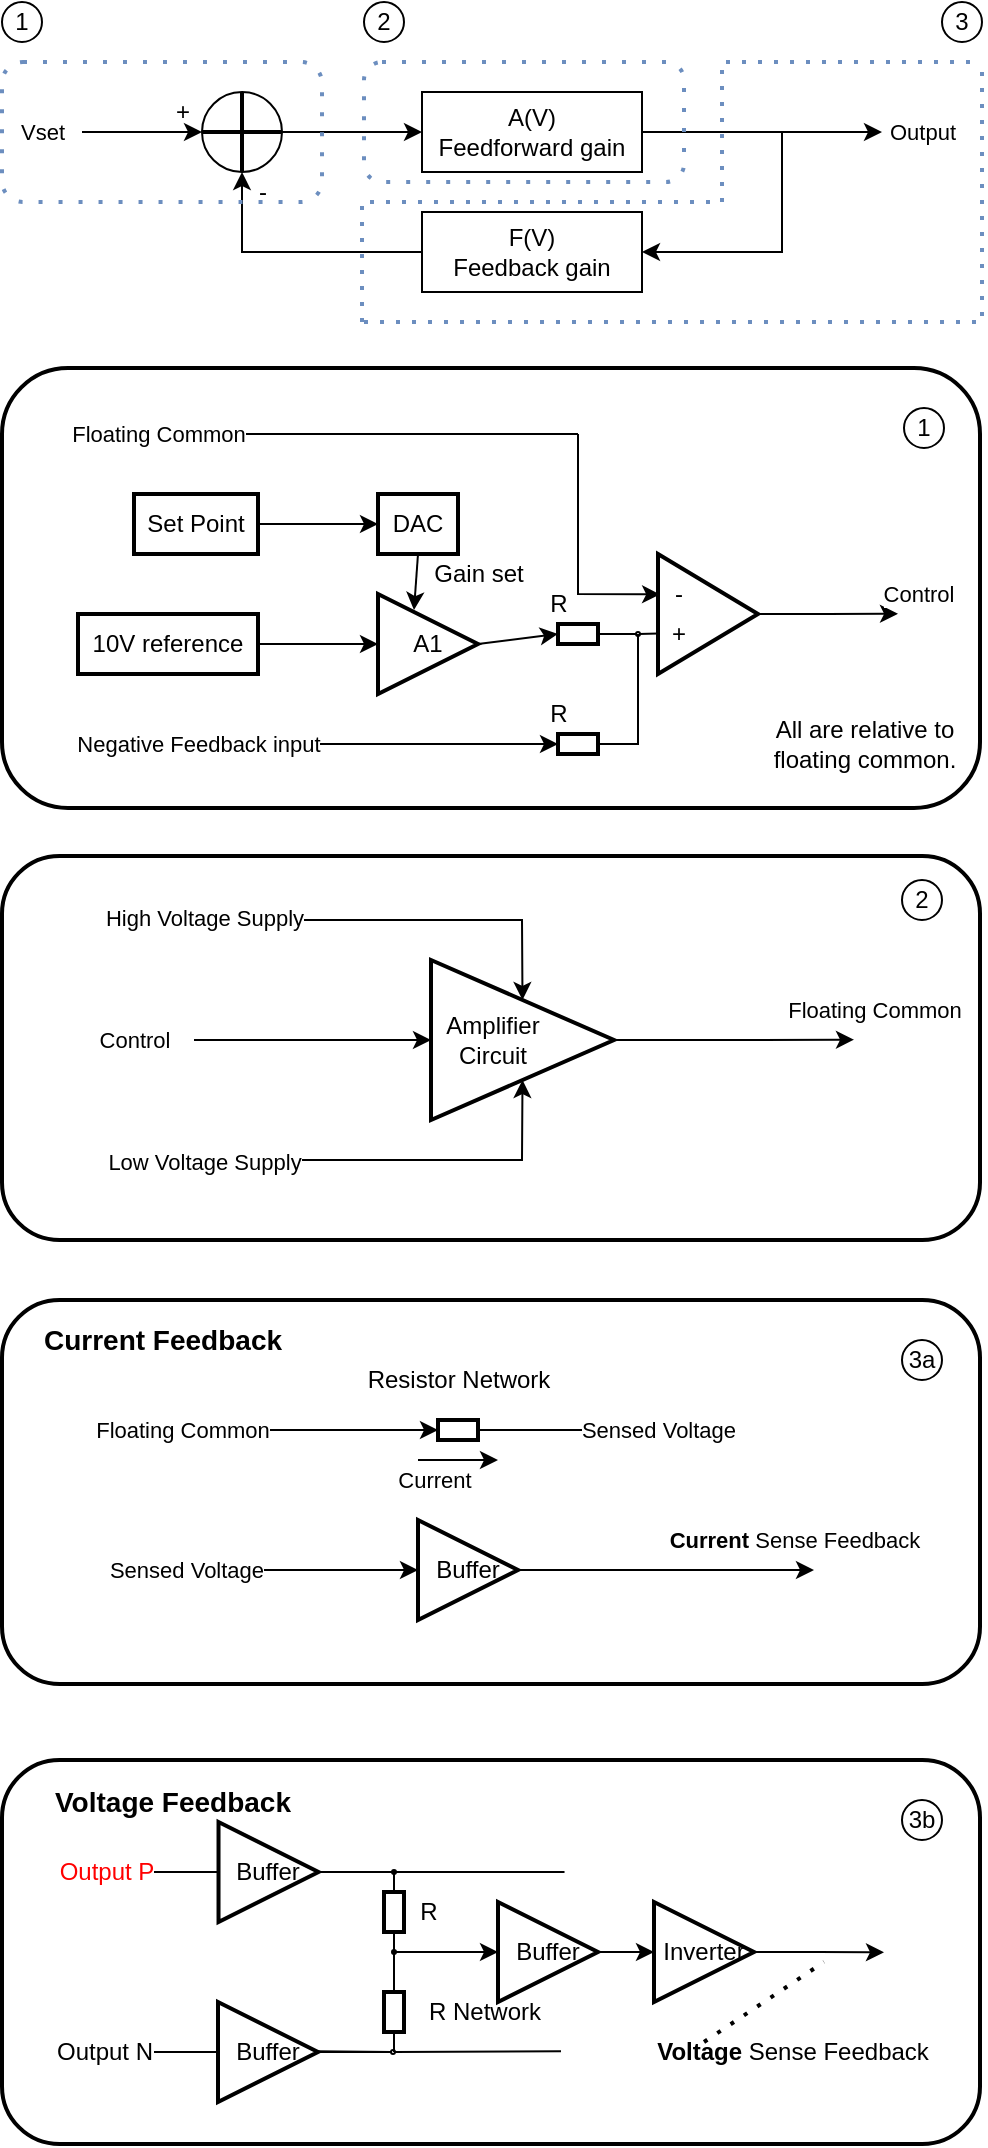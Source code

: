 <mxfile version="19.0.3" type="device"><diagram id="MAYHNZ9E6neOnXyHxuML" name="Page-1"><mxGraphModel dx="1185" dy="721" grid="1" gridSize="10" guides="1" tooltips="1" connect="1" arrows="1" fold="1" page="1" pageScale="1" pageWidth="827" pageHeight="1169" math="0" shadow="0"><root><mxCell id="0"/><mxCell id="1" parent="0"/><mxCell id="qyR34JlM4BklNON_0_np-134" value="" style="rounded=1;whiteSpace=wrap;html=1;strokeWidth=2;fillColor=none;" vertex="1" parent="1"><mxGeometry x="174" y="920" width="489" height="192" as="geometry"/></mxCell><mxCell id="qyR34JlM4BklNON_0_np-96" value="" style="rounded=1;whiteSpace=wrap;html=1;strokeWidth=2;fillColor=none;" vertex="1" parent="1"><mxGeometry x="174" y="690" width="489" height="192" as="geometry"/></mxCell><mxCell id="qyR34JlM4BklNON_0_np-72" value="" style="rounded=1;whiteSpace=wrap;html=1;strokeWidth=2;fillColor=none;" vertex="1" parent="1"><mxGeometry x="174" y="468" width="489" height="192" as="geometry"/></mxCell><mxCell id="qyR34JlM4BklNON_0_np-58" value="" style="rounded=1;whiteSpace=wrap;html=1;strokeWidth=2;fillColor=none;" vertex="1" parent="1"><mxGeometry x="174" y="224" width="489" height="220" as="geometry"/></mxCell><mxCell id="qyR34JlM4BklNON_0_np-2" value="F(V)&lt;br&gt;Feedback gain" style="rounded=0;whiteSpace=wrap;html=1;" vertex="1" parent="1"><mxGeometry x="384" y="146" width="110" height="40" as="geometry"/></mxCell><mxCell id="qyR34JlM4BklNON_0_np-3" value="A(V)&lt;br&gt;Feedforward gain" style="rounded=0;whiteSpace=wrap;html=1;" vertex="1" parent="1"><mxGeometry x="384" y="86" width="110" height="40" as="geometry"/></mxCell><mxCell id="qyR34JlM4BklNON_0_np-4" value="" style="endArrow=classic;html=1;rounded=0;exitX=1;exitY=0.5;exitDx=0;exitDy=0;" edge="1" parent="1" source="qyR34JlM4BklNON_0_np-3"><mxGeometry width="50" height="50" relative="1" as="geometry"><mxPoint x="564" y="146" as="sourcePoint"/><mxPoint x="614" y="106" as="targetPoint"/></mxGeometry></mxCell><mxCell id="qyR34JlM4BklNON_0_np-13" value="Output" style="edgeLabel;html=1;align=center;verticalAlign=middle;resizable=0;points=[];" vertex="1" connectable="0" parent="qyR34JlM4BklNON_0_np-4"><mxGeometry x="0.717" y="-4" relative="1" as="geometry"><mxPoint x="37" y="-4" as="offset"/></mxGeometry></mxCell><mxCell id="qyR34JlM4BklNON_0_np-5" value="" style="endArrow=classic;html=1;rounded=0;entryX=1;entryY=0.5;entryDx=0;entryDy=0;" edge="1" parent="1" target="qyR34JlM4BklNON_0_np-2"><mxGeometry width="50" height="50" relative="1" as="geometry"><mxPoint x="564" y="106" as="sourcePoint"/><mxPoint x="624" y="166" as="targetPoint"/><Array as="points"><mxPoint x="564" y="166"/></Array></mxGeometry></mxCell><mxCell id="qyR34JlM4BklNON_0_np-6" value="" style="endArrow=classic;html=1;rounded=0;entryX=0;entryY=0.5;entryDx=0;entryDy=0;" edge="1" parent="1" target="qyR34JlM4BklNON_0_np-3"><mxGeometry width="50" height="50" relative="1" as="geometry"><mxPoint x="314" y="106" as="sourcePoint"/><mxPoint x="624" y="166" as="targetPoint"/></mxGeometry></mxCell><mxCell id="qyR34JlM4BklNON_0_np-7" value="" style="ellipse;whiteSpace=wrap;html=1;aspect=fixed;" vertex="1" parent="1"><mxGeometry x="274" y="86" width="40" height="40" as="geometry"/></mxCell><mxCell id="qyR34JlM4BklNON_0_np-8" value="" style="endArrow=none;html=1;rounded=0;exitX=0;exitY=0.5;exitDx=0;exitDy=0;strokeWidth=2;" edge="1" parent="1" source="qyR34JlM4BklNON_0_np-7"><mxGeometry width="50" height="50" relative="1" as="geometry"><mxPoint x="574" y="216" as="sourcePoint"/><mxPoint x="314" y="106" as="targetPoint"/></mxGeometry></mxCell><mxCell id="qyR34JlM4BklNON_0_np-9" value="" style="endArrow=none;html=1;rounded=0;entryX=0.5;entryY=0;entryDx=0;entryDy=0;exitX=0.5;exitY=1;exitDx=0;exitDy=0;strokeWidth=2;" edge="1" parent="1" source="qyR34JlM4BklNON_0_np-7" target="qyR34JlM4BklNON_0_np-7"><mxGeometry width="50" height="50" relative="1" as="geometry"><mxPoint x="574" y="216" as="sourcePoint"/><mxPoint x="624" y="166" as="targetPoint"/></mxGeometry></mxCell><mxCell id="qyR34JlM4BklNON_0_np-10" value="" style="endArrow=classic;html=1;rounded=0;strokeWidth=1;entryX=0;entryY=0.5;entryDx=0;entryDy=0;" edge="1" parent="1" target="qyR34JlM4BklNON_0_np-7"><mxGeometry width="50" height="50" relative="1" as="geometry"><mxPoint x="214" y="106" as="sourcePoint"/><mxPoint x="624" y="166" as="targetPoint"/></mxGeometry></mxCell><mxCell id="qyR34JlM4BklNON_0_np-11" value="Vset" style="edgeLabel;html=1;align=center;verticalAlign=middle;resizable=0;points=[];" vertex="1" connectable="0" parent="qyR34JlM4BklNON_0_np-10"><mxGeometry x="-0.633" y="-1" relative="1" as="geometry"><mxPoint x="-31" y="-1" as="offset"/></mxGeometry></mxCell><mxCell id="qyR34JlM4BklNON_0_np-12" value="" style="endArrow=classic;html=1;rounded=0;strokeWidth=1;" edge="1" parent="1"><mxGeometry width="50" height="50" relative="1" as="geometry"><mxPoint x="384" y="166" as="sourcePoint"/><mxPoint x="294" y="126" as="targetPoint"/><Array as="points"><mxPoint x="294" y="166"/></Array></mxGeometry></mxCell><mxCell id="qyR34JlM4BklNON_0_np-14" value="+" style="text;html=1;align=center;verticalAlign=middle;resizable=0;points=[];autosize=1;strokeColor=none;fillColor=none;" vertex="1" parent="1"><mxGeometry x="254" y="86" width="20" height="20" as="geometry"/></mxCell><mxCell id="qyR34JlM4BklNON_0_np-17" value="-" style="text;html=1;align=center;verticalAlign=middle;resizable=0;points=[];autosize=1;strokeColor=none;fillColor=none;" vertex="1" parent="1"><mxGeometry x="294" y="126" width="20" height="20" as="geometry"/></mxCell><mxCell id="qyR34JlM4BklNON_0_np-18" value="" style="rounded=1;whiteSpace=wrap;html=1;fillColor=none;dashed=1;dashPattern=1 4;strokeColor=#6c8ebf;strokeWidth=2;" vertex="1" parent="1"><mxGeometry x="174" y="71" width="160" height="70" as="geometry"/></mxCell><mxCell id="qyR34JlM4BklNON_0_np-21" value="1" style="ellipse;whiteSpace=wrap;html=1;aspect=fixed;fillColor=none;" vertex="1" parent="1"><mxGeometry x="174" y="41" width="20" height="20" as="geometry"/></mxCell><mxCell id="qyR34JlM4BklNON_0_np-22" value="" style="rounded=1;whiteSpace=wrap;html=1;fillColor=none;dashed=1;dashPattern=1 4;strokeColor=#6c8ebf;strokeWidth=2;" vertex="1" parent="1"><mxGeometry x="355" y="71" width="160" height="60" as="geometry"/></mxCell><mxCell id="qyR34JlM4BklNON_0_np-24" value="2" style="ellipse;whiteSpace=wrap;html=1;aspect=fixed;fillColor=none;" vertex="1" parent="1"><mxGeometry x="355" y="41" width="20" height="20" as="geometry"/></mxCell><mxCell id="qyR34JlM4BklNON_0_np-25" value="3" style="ellipse;whiteSpace=wrap;html=1;aspect=fixed;fillColor=none;" vertex="1" parent="1"><mxGeometry x="644" y="41" width="20" height="20" as="geometry"/></mxCell><mxCell id="qyR34JlM4BklNON_0_np-30" value="" style="group" vertex="1" connectable="0" parent="1"><mxGeometry x="354" y="71" width="310" height="130" as="geometry"/></mxCell><mxCell id="qyR34JlM4BklNON_0_np-27" value="" style="endArrow=none;dashed=1;html=1;dashPattern=1 3;strokeWidth=2;rounded=0;strokeColor=#6C8EBF;" edge="1" parent="qyR34JlM4BklNON_0_np-30"><mxGeometry width="50" height="50" relative="1" as="geometry"><mxPoint x="180" y="70" as="sourcePoint"/><mxPoint x="310" as="targetPoint"/><Array as="points"><mxPoint x="180"/></Array></mxGeometry></mxCell><mxCell id="qyR34JlM4BklNON_0_np-28" value="" style="endArrow=none;dashed=1;html=1;dashPattern=1 3;strokeWidth=2;rounded=0;exitX=0;exitY=1;exitDx=0;exitDy=0;strokeColor=#6C8EBF;" edge="1" parent="qyR34JlM4BklNON_0_np-30"><mxGeometry width="50" height="50" relative="1" as="geometry"><mxPoint x="1" y="130" as="sourcePoint"/><mxPoint x="310" as="targetPoint"/><Array as="points"><mxPoint x="310" y="130"/></Array></mxGeometry></mxCell><mxCell id="qyR34JlM4BklNON_0_np-29" value="" style="endArrow=none;dashed=1;html=1;dashPattern=1 3;strokeWidth=2;rounded=0;strokeColor=#6C8EBF;" edge="1" parent="qyR34JlM4BklNON_0_np-30"><mxGeometry width="50" height="50" relative="1" as="geometry"><mxPoint y="130" as="sourcePoint"/><mxPoint x="180" y="70" as="targetPoint"/><Array as="points"><mxPoint y="70"/></Array></mxGeometry></mxCell><mxCell id="qyR34JlM4BklNON_0_np-31" value="DAC" style="rounded=0;whiteSpace=wrap;html=1;strokeWidth=2;fillColor=none;" vertex="1" parent="1"><mxGeometry x="362" y="287" width="40" height="30" as="geometry"/></mxCell><mxCell id="qyR34JlM4BklNON_0_np-32" value="10V reference" style="rounded=0;whiteSpace=wrap;html=1;strokeWidth=2;fillColor=none;" vertex="1" parent="1"><mxGeometry x="212" y="347" width="90" height="30" as="geometry"/></mxCell><mxCell id="qyR34JlM4BklNON_0_np-33" value="A1" style="triangle;whiteSpace=wrap;html=1;strokeWidth=2;fillColor=none;" vertex="1" parent="1"><mxGeometry x="362" y="337" width="50" height="50" as="geometry"/></mxCell><mxCell id="qyR34JlM4BklNON_0_np-34" value="" style="endArrow=classic;html=1;rounded=0;strokeColor=#000000;strokeWidth=1;entryX=0;entryY=0.5;entryDx=0;entryDy=0;exitX=1;exitY=0.5;exitDx=0;exitDy=0;" edge="1" parent="1" source="qyR34JlM4BklNON_0_np-32" target="qyR34JlM4BklNON_0_np-33"><mxGeometry width="50" height="50" relative="1" as="geometry"><mxPoint x="712" y="347" as="sourcePoint"/><mxPoint x="762" y="297" as="targetPoint"/></mxGeometry></mxCell><mxCell id="qyR34JlM4BklNON_0_np-35" value="Set Point" style="rounded=0;whiteSpace=wrap;html=1;strokeWidth=2;fillColor=none;" vertex="1" parent="1"><mxGeometry x="240" y="287" width="62" height="30" as="geometry"/></mxCell><mxCell id="qyR34JlM4BklNON_0_np-36" value="" style="endArrow=classic;html=1;rounded=0;strokeColor=#000000;strokeWidth=1;exitX=1;exitY=0.5;exitDx=0;exitDy=0;entryX=0;entryY=0.5;entryDx=0;entryDy=0;" edge="1" parent="1" source="qyR34JlM4BklNON_0_np-35" target="qyR34JlM4BklNON_0_np-31"><mxGeometry width="50" height="50" relative="1" as="geometry"><mxPoint x="712" y="347" as="sourcePoint"/><mxPoint x="762" y="297" as="targetPoint"/></mxGeometry></mxCell><mxCell id="qyR34JlM4BklNON_0_np-38" value="" style="endArrow=classic;html=1;rounded=0;strokeColor=#000000;strokeWidth=1;exitX=0.5;exitY=1;exitDx=0;exitDy=0;entryX=0.36;entryY=0.16;entryDx=0;entryDy=0;entryPerimeter=0;" edge="1" parent="1" source="qyR34JlM4BklNON_0_np-31" target="qyR34JlM4BklNON_0_np-33"><mxGeometry width="50" height="50" relative="1" as="geometry"><mxPoint x="712" y="347" as="sourcePoint"/><mxPoint x="762" y="297" as="targetPoint"/></mxGeometry></mxCell><mxCell id="qyR34JlM4BklNON_0_np-39" value="Gain set" style="text;html=1;align=center;verticalAlign=middle;resizable=0;points=[];autosize=1;strokeColor=none;fillColor=none;" vertex="1" parent="1"><mxGeometry x="382" y="317" width="60" height="20" as="geometry"/></mxCell><mxCell id="qyR34JlM4BklNON_0_np-56" style="edgeStyle=orthogonalEdgeStyle;rounded=0;orthogonalLoop=1;jettySize=auto;html=1;exitX=1;exitY=0.5;exitDx=0;exitDy=0;strokeColor=#000000;strokeWidth=1;" edge="1" parent="1" source="qyR34JlM4BklNON_0_np-40"><mxGeometry relative="1" as="geometry"><mxPoint x="622" y="346.897" as="targetPoint"/></mxGeometry></mxCell><mxCell id="qyR34JlM4BklNON_0_np-57" value="Control" style="edgeLabel;html=1;align=center;verticalAlign=middle;resizable=0;points=[];" vertex="1" connectable="0" parent="qyR34JlM4BklNON_0_np-56"><mxGeometry x="-0.29" y="1" relative="1" as="geometry"><mxPoint x="55" y="-9" as="offset"/></mxGeometry></mxCell><mxCell id="qyR34JlM4BklNON_0_np-40" value="" style="triangle;whiteSpace=wrap;html=1;strokeWidth=2;fillColor=none;" vertex="1" parent="1"><mxGeometry x="502" y="317" width="50" height="60" as="geometry"/></mxCell><mxCell id="qyR34JlM4BklNON_0_np-41" value="-" style="text;html=1;align=center;verticalAlign=middle;resizable=0;points=[];autosize=1;strokeColor=none;fillColor=none;" vertex="1" parent="1"><mxGeometry x="502" y="327" width="20" height="20" as="geometry"/></mxCell><mxCell id="qyR34JlM4BklNON_0_np-42" value="+" style="text;html=1;align=center;verticalAlign=middle;resizable=0;points=[];autosize=1;strokeColor=none;fillColor=none;" vertex="1" parent="1"><mxGeometry x="502" y="347" width="20" height="20" as="geometry"/></mxCell><mxCell id="qyR34JlM4BklNON_0_np-43" value="" style="endArrow=classic;html=1;rounded=0;strokeColor=#000000;strokeWidth=1;exitX=1;exitY=0.5;exitDx=0;exitDy=0;entryX=0;entryY=0.5;entryDx=0;entryDy=0;" edge="1" parent="1" source="qyR34JlM4BklNON_0_np-33" target="qyR34JlM4BklNON_0_np-44"><mxGeometry width="50" height="50" relative="1" as="geometry"><mxPoint x="712" y="347" as="sourcePoint"/><mxPoint x="762" y="297" as="targetPoint"/></mxGeometry></mxCell><mxCell id="qyR34JlM4BklNON_0_np-44" value="" style="rounded=0;whiteSpace=wrap;html=1;strokeWidth=2;fillColor=none;" vertex="1" parent="1"><mxGeometry x="452" y="352" width="20" height="10" as="geometry"/></mxCell><mxCell id="qyR34JlM4BklNON_0_np-46" value="" style="endArrow=none;html=1;rounded=0;strokeColor=#000000;strokeWidth=1;exitX=1;exitY=0.5;exitDx=0;exitDy=0;entryX=0.007;entryY=0.486;entryDx=0;entryDy=0;entryPerimeter=0;startArrow=none;" edge="1" parent="1" source="qyR34JlM4BklNON_0_np-49" target="qyR34JlM4BklNON_0_np-42"><mxGeometry width="50" height="50" relative="1" as="geometry"><mxPoint x="692" y="337" as="sourcePoint"/><mxPoint x="742" y="287" as="targetPoint"/></mxGeometry></mxCell><mxCell id="qyR34JlM4BklNON_0_np-47" value="" style="rounded=0;whiteSpace=wrap;html=1;strokeWidth=2;fillColor=none;" vertex="1" parent="1"><mxGeometry x="452" y="407" width="20" height="10" as="geometry"/></mxCell><mxCell id="qyR34JlM4BklNON_0_np-48" value="" style="endArrow=none;html=1;rounded=0;strokeColor=#000000;strokeWidth=1;exitX=1;exitY=0.5;exitDx=0;exitDy=0;" edge="1" parent="1" source="qyR34JlM4BklNON_0_np-47"><mxGeometry width="50" height="50" relative="1" as="geometry"><mxPoint x="492" y="387" as="sourcePoint"/><mxPoint x="492" y="357" as="targetPoint"/><Array as="points"><mxPoint x="492" y="412"/></Array></mxGeometry></mxCell><mxCell id="qyR34JlM4BklNON_0_np-49" value="" style="ellipse;whiteSpace=wrap;html=1;aspect=fixed;strokeWidth=2;fillColor=none;" vertex="1" parent="1"><mxGeometry x="491.5" y="356.5" width="1" height="1" as="geometry"/></mxCell><mxCell id="qyR34JlM4BklNON_0_np-50" value="" style="endArrow=none;html=1;rounded=0;strokeColor=#000000;strokeWidth=1;exitX=1;exitY=0.5;exitDx=0;exitDy=0;entryX=0.007;entryY=0.486;entryDx=0;entryDy=0;entryPerimeter=0;" edge="1" parent="1" source="qyR34JlM4BklNON_0_np-44" target="qyR34JlM4BklNON_0_np-49"><mxGeometry width="50" height="50" relative="1" as="geometry"><mxPoint x="472" y="357.0" as="sourcePoint"/><mxPoint x="502.14" y="356.72" as="targetPoint"/></mxGeometry></mxCell><mxCell id="qyR34JlM4BklNON_0_np-51" value="" style="endArrow=classic;html=1;rounded=0;strokeColor=#000000;strokeWidth=1;entryX=0;entryY=0.5;entryDx=0;entryDy=0;" edge="1" parent="1" target="qyR34JlM4BklNON_0_np-47"><mxGeometry width="50" height="50" relative="1" as="geometry"><mxPoint x="282" y="412" as="sourcePoint"/><mxPoint x="412" y="247" as="targetPoint"/></mxGeometry></mxCell><mxCell id="qyR34JlM4BklNON_0_np-52" value="Negative Feedback input" style="edgeLabel;html=1;align=center;verticalAlign=middle;resizable=0;points=[];" vertex="1" connectable="0" parent="qyR34JlM4BklNON_0_np-51"><mxGeometry x="-0.428" y="-2" relative="1" as="geometry"><mxPoint x="-59" y="-2" as="offset"/></mxGeometry></mxCell><mxCell id="qyR34JlM4BklNON_0_np-53" value="" style="endArrow=classic;html=1;rounded=0;strokeColor=#000000;strokeWidth=1;entryX=0.021;entryY=0.337;entryDx=0;entryDy=0;entryPerimeter=0;" edge="1" parent="1" target="qyR34JlM4BklNON_0_np-40"><mxGeometry width="50" height="50" relative="1" as="geometry"><mxPoint x="462" y="257" as="sourcePoint"/><mxPoint x="412" y="247" as="targetPoint"/><Array as="points"><mxPoint x="462" y="337"/></Array></mxGeometry></mxCell><mxCell id="qyR34JlM4BklNON_0_np-54" value="" style="endArrow=none;html=1;rounded=0;strokeColor=#000000;strokeWidth=1;" edge="1" parent="1"><mxGeometry width="50" height="50" relative="1" as="geometry"><mxPoint x="212" y="257" as="sourcePoint"/><mxPoint x="462" y="257" as="targetPoint"/></mxGeometry></mxCell><mxCell id="qyR34JlM4BklNON_0_np-55" value="Floating Common" style="edgeLabel;html=1;align=center;verticalAlign=middle;resizable=0;points=[];" vertex="1" connectable="0" parent="qyR34JlM4BklNON_0_np-54"><mxGeometry x="-0.619" relative="1" as="geometry"><mxPoint x="-8" as="offset"/></mxGeometry></mxCell><mxCell id="qyR34JlM4BklNON_0_np-59" value="1" style="ellipse;whiteSpace=wrap;html=1;aspect=fixed;fillColor=none;" vertex="1" parent="1"><mxGeometry x="625" y="244" width="20" height="20" as="geometry"/></mxCell><mxCell id="qyR34JlM4BklNON_0_np-60" value="R" style="text;html=1;align=center;verticalAlign=middle;resizable=0;points=[];autosize=1;strokeColor=none;fillColor=none;" vertex="1" parent="1"><mxGeometry x="442" y="332" width="20" height="20" as="geometry"/></mxCell><mxCell id="qyR34JlM4BklNON_0_np-61" value="R" style="text;html=1;align=center;verticalAlign=middle;resizable=0;points=[];autosize=1;strokeColor=none;fillColor=none;" vertex="1" parent="1"><mxGeometry x="442" y="387" width="20" height="20" as="geometry"/></mxCell><mxCell id="qyR34JlM4BklNON_0_np-66" style="edgeStyle=orthogonalEdgeStyle;rounded=0;orthogonalLoop=1;jettySize=auto;html=1;exitX=1;exitY=0.5;exitDx=0;exitDy=0;strokeColor=#000000;strokeWidth=1;" edge="1" parent="1" source="qyR34JlM4BklNON_0_np-62"><mxGeometry relative="1" as="geometry"><mxPoint x="600" y="559.833" as="targetPoint"/></mxGeometry></mxCell><mxCell id="qyR34JlM4BklNON_0_np-67" value="Floating Common" style="edgeLabel;html=1;align=center;verticalAlign=middle;resizable=0;points=[];" vertex="1" connectable="0" parent="qyR34JlM4BklNON_0_np-66"><mxGeometry x="0.265" relative="1" as="geometry"><mxPoint x="54" y="-15" as="offset"/></mxGeometry></mxCell><mxCell id="qyR34JlM4BklNON_0_np-62" value="" style="triangle;whiteSpace=wrap;html=1;strokeWidth=2;fillColor=none;" vertex="1" parent="1"><mxGeometry x="388.5" y="520" width="91.5" height="80" as="geometry"/></mxCell><mxCell id="qyR34JlM4BklNON_0_np-63" value="Amplifier&lt;br&gt;Circuit" style="text;html=1;align=center;verticalAlign=middle;resizable=0;points=[];autosize=1;strokeColor=none;fillColor=none;" vertex="1" parent="1"><mxGeometry x="388.5" y="545" width="60" height="30" as="geometry"/></mxCell><mxCell id="qyR34JlM4BklNON_0_np-64" value="" style="endArrow=classic;html=1;rounded=0;strokeColor=#000000;strokeWidth=1;entryX=0;entryY=0.5;entryDx=0;entryDy=0;" edge="1" parent="1" target="qyR34JlM4BklNON_0_np-62"><mxGeometry width="50" height="50" relative="1" as="geometry"><mxPoint x="270" y="560" as="sourcePoint"/><mxPoint x="314" y="570" as="targetPoint"/></mxGeometry></mxCell><mxCell id="qyR34JlM4BklNON_0_np-65" value="Control" style="edgeLabel;html=1;align=center;verticalAlign=middle;resizable=0;points=[];" vertex="1" connectable="0" parent="qyR34JlM4BklNON_0_np-64"><mxGeometry x="-0.339" y="-3" relative="1" as="geometry"><mxPoint x="-69" y="-3" as="offset"/></mxGeometry></mxCell><mxCell id="qyR34JlM4BklNON_0_np-68" value="" style="endArrow=classic;html=1;rounded=0;strokeColor=#000000;strokeWidth=1;entryX=0.5;entryY=0;entryDx=0;entryDy=0;" edge="1" parent="1" target="qyR34JlM4BklNON_0_np-62"><mxGeometry width="50" height="50" relative="1" as="geometry"><mxPoint x="274" y="500" as="sourcePoint"/><mxPoint x="324" y="450" as="targetPoint"/><Array as="points"><mxPoint x="434" y="500"/></Array></mxGeometry></mxCell><mxCell id="qyR34JlM4BklNON_0_np-70" value="High Voltage Supply" style="edgeLabel;html=1;align=center;verticalAlign=middle;resizable=0;points=[];" vertex="1" connectable="0" parent="qyR34JlM4BklNON_0_np-68"><mxGeometry x="-0.623" y="1" relative="1" as="geometry"><mxPoint x="-37" as="offset"/></mxGeometry></mxCell><mxCell id="qyR34JlM4BklNON_0_np-69" value="" style="endArrow=classic;html=1;rounded=0;strokeColor=#000000;strokeWidth=1;entryX=0.5;entryY=1;entryDx=0;entryDy=0;" edge="1" parent="1" target="qyR34JlM4BklNON_0_np-62"><mxGeometry width="50" height="50" relative="1" as="geometry"><mxPoint x="274" y="620" as="sourcePoint"/><mxPoint x="345" y="620" as="targetPoint"/><Array as="points"><mxPoint x="434" y="620"/></Array></mxGeometry></mxCell><mxCell id="qyR34JlM4BklNON_0_np-71" value="Low Voltage Supply" style="edgeLabel;html=1;align=center;verticalAlign=middle;resizable=0;points=[];" vertex="1" connectable="0" parent="qyR34JlM4BklNON_0_np-69"><mxGeometry x="-0.823" y="-1" relative="1" as="geometry"><mxPoint x="-17" as="offset"/></mxGeometry></mxCell><mxCell id="qyR34JlM4BklNON_0_np-73" value="2" style="ellipse;whiteSpace=wrap;html=1;aspect=fixed;fillColor=none;" vertex="1" parent="1"><mxGeometry x="624" y="480" width="20" height="20" as="geometry"/></mxCell><mxCell id="qyR34JlM4BklNON_0_np-74" value="All are relative to&lt;br&gt;floating common." style="text;html=1;align=center;verticalAlign=middle;resizable=0;points=[];autosize=1;strokeColor=none;fillColor=none;" vertex="1" parent="1"><mxGeometry x="550" y="397" width="110" height="30" as="geometry"/></mxCell><mxCell id="qyR34JlM4BklNON_0_np-78" value="" style="rounded=0;whiteSpace=wrap;html=1;strokeWidth=2;fillColor=none;" vertex="1" parent="1"><mxGeometry x="392" y="750" width="20" height="10" as="geometry"/></mxCell><mxCell id="qyR34JlM4BklNON_0_np-79" value="" style="endArrow=classic;html=1;rounded=0;strokeColor=#000000;strokeWidth=1;entryX=0;entryY=0.5;entryDx=0;entryDy=0;" edge="1" parent="1" target="qyR34JlM4BklNON_0_np-78"><mxGeometry width="50" height="50" relative="1" as="geometry"><mxPoint x="230" y="755" as="sourcePoint"/><mxPoint x="317" y="730" as="targetPoint"/></mxGeometry></mxCell><mxCell id="qyR34JlM4BklNON_0_np-81" value="Floating Common" style="edgeLabel;html=1;align=center;verticalAlign=middle;resizable=0;points=[];" vertex="1" connectable="0" parent="qyR34JlM4BklNON_0_np-79"><mxGeometry x="-0.284" y="-4" relative="1" as="geometry"><mxPoint x="-24" y="-4" as="offset"/></mxGeometry></mxCell><mxCell id="qyR34JlM4BklNON_0_np-85" value="Buffer" style="triangle;whiteSpace=wrap;html=1;strokeWidth=2;fillColor=none;" vertex="1" parent="1"><mxGeometry x="382" y="800" width="50" height="50" as="geometry"/></mxCell><mxCell id="qyR34JlM4BklNON_0_np-86" value="Resistor Network" style="text;html=1;align=center;verticalAlign=middle;resizable=0;points=[];autosize=1;strokeColor=none;fillColor=none;" vertex="1" parent="1"><mxGeometry x="347" y="720" width="110" height="20" as="geometry"/></mxCell><mxCell id="qyR34JlM4BklNON_0_np-87" value="" style="endArrow=classic;html=1;rounded=0;strokeColor=#000000;strokeWidth=1;" edge="1" parent="1"><mxGeometry width="50" height="50" relative="1" as="geometry"><mxPoint x="382" y="770" as="sourcePoint"/><mxPoint x="422" y="770" as="targetPoint"/></mxGeometry></mxCell><mxCell id="qyR34JlM4BklNON_0_np-88" value="Current" style="edgeLabel;html=1;align=center;verticalAlign=middle;resizable=0;points=[];" vertex="1" connectable="0" parent="qyR34JlM4BklNON_0_np-87"><mxGeometry x="-0.542" y="-1" relative="1" as="geometry"><mxPoint x="-1" y="9" as="offset"/></mxGeometry></mxCell><mxCell id="qyR34JlM4BklNON_0_np-89" value="" style="endArrow=none;html=1;rounded=0;strokeColor=#000000;strokeWidth=1;exitX=1;exitY=0.5;exitDx=0;exitDy=0;" edge="1" parent="1" source="qyR34JlM4BklNON_0_np-78"><mxGeometry width="50" height="50" relative="1" as="geometry"><mxPoint x="400" y="910" as="sourcePoint"/><mxPoint x="490" y="755" as="targetPoint"/></mxGeometry></mxCell><mxCell id="qyR34JlM4BklNON_0_np-90" value="Sensed Voltage" style="edgeLabel;html=1;align=center;verticalAlign=middle;resizable=0;points=[];" vertex="1" connectable="0" parent="qyR34JlM4BklNON_0_np-89"><mxGeometry x="0.551" y="1" relative="1" as="geometry"><mxPoint x="29" y="1" as="offset"/></mxGeometry></mxCell><mxCell id="qyR34JlM4BklNON_0_np-92" value="" style="endArrow=classic;html=1;rounded=0;strokeColor=#000000;strokeWidth=1;entryX=0;entryY=0.5;entryDx=0;entryDy=0;" edge="1" parent="1" target="qyR34JlM4BklNON_0_np-85"><mxGeometry width="50" height="50" relative="1" as="geometry"><mxPoint x="250" y="825" as="sourcePoint"/><mxPoint x="450" y="860" as="targetPoint"/></mxGeometry></mxCell><mxCell id="qyR34JlM4BklNON_0_np-93" value="Sensed Voltage" style="edgeLabel;html=1;align=center;verticalAlign=middle;resizable=0;points=[];" vertex="1" connectable="0" parent="qyR34JlM4BklNON_0_np-92"><mxGeometry x="-0.567" y="-2" relative="1" as="geometry"><mxPoint x="-13" y="-2" as="offset"/></mxGeometry></mxCell><mxCell id="qyR34JlM4BklNON_0_np-94" value="" style="endArrow=classic;html=1;rounded=0;strokeColor=#000000;strokeWidth=1;exitX=1;exitY=0.5;exitDx=0;exitDy=0;" edge="1" parent="1" source="qyR34JlM4BklNON_0_np-85"><mxGeometry width="50" height="50" relative="1" as="geometry"><mxPoint x="400" y="830" as="sourcePoint"/><mxPoint x="580" y="825" as="targetPoint"/></mxGeometry></mxCell><mxCell id="qyR34JlM4BklNON_0_np-95" value="&lt;b&gt;Current&lt;/b&gt; Sense Feedback" style="edgeLabel;html=1;align=center;verticalAlign=middle;resizable=0;points=[];" vertex="1" connectable="0" parent="qyR34JlM4BklNON_0_np-94"><mxGeometry x="0.426" y="-2" relative="1" as="geometry"><mxPoint x="32" y="-17" as="offset"/></mxGeometry></mxCell><mxCell id="qyR34JlM4BklNON_0_np-97" value="3a" style="ellipse;whiteSpace=wrap;html=1;aspect=fixed;fillColor=none;" vertex="1" parent="1"><mxGeometry x="624" y="710" width="20" height="20" as="geometry"/></mxCell><mxCell id="qyR34JlM4BklNON_0_np-98" value="&lt;b&gt;&lt;font style=&quot;font-size: 14px;&quot;&gt;Current Feedback&lt;/font&gt;&lt;/b&gt;" style="text;html=1;align=center;verticalAlign=middle;resizable=0;points=[];autosize=1;strokeColor=none;fillColor=none;" vertex="1" parent="1"><mxGeometry x="189" y="700" width="130" height="20" as="geometry"/></mxCell><mxCell id="qyR34JlM4BklNON_0_np-101" value="" style="endArrow=none;html=1;rounded=0;fontSize=12;strokeColor=#000000;strokeWidth=1;entryX=0;entryY=0.5;entryDx=0;entryDy=0;" edge="1" parent="1" target="qyR34JlM4BklNON_0_np-106"><mxGeometry width="50" height="50" relative="1" as="geometry"><mxPoint x="231.26" y="976" as="sourcePoint"/><mxPoint x="281.26" y="981" as="targetPoint"/></mxGeometry></mxCell><mxCell id="qyR34JlM4BklNON_0_np-102" value="Output P" style="edgeLabel;html=1;align=center;verticalAlign=middle;resizable=0;points=[];fontSize=12;fontColor=#FF0000;" vertex="1" connectable="0" parent="qyR34JlM4BklNON_0_np-101"><mxGeometry x="-0.34" y="-2" relative="1" as="geometry"><mxPoint x="-23" y="-2" as="offset"/></mxGeometry></mxCell><mxCell id="qyR34JlM4BklNON_0_np-103" value="" style="endArrow=none;html=1;rounded=0;fontSize=12;strokeColor=#000000;strokeWidth=1;entryX=0;entryY=0.5;entryDx=0;entryDy=0;" edge="1" parent="1" target="qyR34JlM4BklNON_0_np-107"><mxGeometry width="50" height="50" relative="1" as="geometry"><mxPoint x="231" y="1066" as="sourcePoint"/><mxPoint x="281" y="1068" as="targetPoint"/></mxGeometry></mxCell><mxCell id="qyR34JlM4BklNON_0_np-104" value="Output N" style="edgeLabel;html=1;align=center;verticalAlign=middle;resizable=0;points=[];fontSize=12;" vertex="1" connectable="0" parent="qyR34JlM4BklNON_0_np-103"><mxGeometry x="-0.34" y="-2" relative="1" as="geometry"><mxPoint x="-23" y="-2" as="offset"/></mxGeometry></mxCell><mxCell id="qyR34JlM4BklNON_0_np-106" value="Buffer" style="triangle;whiteSpace=wrap;html=1;strokeWidth=2;fillColor=none;" vertex="1" parent="1"><mxGeometry x="282.26" y="951" width="50" height="50" as="geometry"/></mxCell><mxCell id="qyR34JlM4BklNON_0_np-107" value="Buffer" style="triangle;whiteSpace=wrap;html=1;strokeWidth=2;fillColor=none;" vertex="1" parent="1"><mxGeometry x="282" y="1041" width="50" height="50" as="geometry"/></mxCell><mxCell id="qyR34JlM4BklNON_0_np-109" value="" style="endArrow=none;html=1;rounded=0;fontSize=12;fontColor=#000000;strokeColor=#000000;strokeWidth=1;exitX=1;exitY=0.5;exitDx=0;exitDy=0;" edge="1" parent="1" source="qyR34JlM4BklNON_0_np-106"><mxGeometry width="50" height="50" relative="1" as="geometry"><mxPoint x="385.26" y="1021" as="sourcePoint"/><mxPoint x="455.26" y="976" as="targetPoint"/></mxGeometry></mxCell><mxCell id="qyR34JlM4BklNON_0_np-110" value="" style="endArrow=none;html=1;rounded=0;fontSize=12;fontColor=#000000;strokeColor=#000000;strokeWidth=1;exitX=1;exitY=0.5;exitDx=0;exitDy=0;startArrow=none;" edge="1" parent="1" source="qyR34JlM4BklNON_0_np-118"><mxGeometry width="50" height="50" relative="1" as="geometry"><mxPoint x="330.5" y="1065.58" as="sourcePoint"/><mxPoint x="453.5" y="1065.58" as="targetPoint"/></mxGeometry></mxCell><mxCell id="qyR34JlM4BklNON_0_np-111" value="" style="rounded=0;whiteSpace=wrap;html=1;strokeWidth=2;fillColor=none;rotation=-90;" vertex="1" parent="1"><mxGeometry x="360" y="991" width="20" height="10" as="geometry"/></mxCell><mxCell id="qyR34JlM4BklNON_0_np-112" value="" style="rounded=0;whiteSpace=wrap;html=1;strokeWidth=2;fillColor=none;rotation=-90;" vertex="1" parent="1"><mxGeometry x="360" y="1041" width="20" height="10" as="geometry"/></mxCell><mxCell id="qyR34JlM4BklNON_0_np-114" value="" style="endArrow=none;html=1;rounded=0;fontSize=12;fontColor=#000000;strokeColor=#000000;strokeWidth=1;entryX=1;entryY=0.5;entryDx=0;entryDy=0;startArrow=none;" edge="1" parent="1" target="qyR34JlM4BklNON_0_np-111"><mxGeometry width="50" height="50" relative="1" as="geometry"><mxPoint x="370" y="976" as="sourcePoint"/><mxPoint x="335" y="961" as="targetPoint"/><Array as="points"><mxPoint x="370" y="976"/></Array></mxGeometry></mxCell><mxCell id="qyR34JlM4BklNON_0_np-115" value="" style="ellipse;whiteSpace=wrap;html=1;fontSize=12;fontColor=#000000;strokeWidth=2;fillColor=none;aspect=fixed;" vertex="1" parent="1"><mxGeometry x="369.5" y="975.5" width="1" height="1" as="geometry"/></mxCell><mxCell id="qyR34JlM4BklNON_0_np-116" value="" style="endArrow=none;html=1;rounded=0;fontSize=12;fontColor=#000000;strokeColor=#000000;strokeWidth=1;entryX=1;entryY=0.5;entryDx=0;entryDy=0;exitX=1;exitY=0.5;exitDx=0;exitDy=0;" edge="1" parent="1" source="qyR34JlM4BklNON_0_np-106" target="qyR34JlM4BklNON_0_np-115"><mxGeometry width="50" height="50" relative="1" as="geometry"><mxPoint x="332.26" y="976" as="sourcePoint"/><mxPoint x="370" y="986" as="targetPoint"/><Array as="points"/></mxGeometry></mxCell><mxCell id="qyR34JlM4BklNON_0_np-117" value="" style="endArrow=none;html=1;rounded=0;fontSize=12;fontColor=#000000;strokeColor=#000000;strokeWidth=1;entryX=0;entryY=0.5;entryDx=0;entryDy=0;exitX=1;exitY=0.5;exitDx=0;exitDy=0;startArrow=none;" edge="1" parent="1" source="qyR34JlM4BklNON_0_np-118" target="qyR34JlM4BklNON_0_np-112"><mxGeometry width="50" height="50" relative="1" as="geometry"><mxPoint x="325" y="1081" as="sourcePoint"/><mxPoint x="375" y="1031" as="targetPoint"/><Array as="points"><mxPoint x="370" y="1066"/></Array></mxGeometry></mxCell><mxCell id="qyR34JlM4BklNON_0_np-119" value="" style="endArrow=none;html=1;rounded=0;fontSize=12;fontColor=#000000;strokeColor=#000000;strokeWidth=1;entryX=0;entryY=0.5;entryDx=0;entryDy=0;exitX=1;exitY=0.5;exitDx=0;exitDy=0;" edge="1" parent="1" source="qyR34JlM4BklNON_0_np-107" target="qyR34JlM4BklNON_0_np-118"><mxGeometry width="50" height="50" relative="1" as="geometry"><mxPoint x="332.0" y="1066" as="sourcePoint"/><mxPoint x="370" y="1056" as="targetPoint"/><Array as="points"/></mxGeometry></mxCell><mxCell id="qyR34JlM4BklNON_0_np-118" value="" style="ellipse;whiteSpace=wrap;html=1;fontSize=12;fontColor=#000000;strokeWidth=2;fillColor=none;aspect=fixed;" vertex="1" parent="1"><mxGeometry x="369" y="1065.5" width="1" height="1" as="geometry"/></mxCell><mxCell id="qyR34JlM4BklNON_0_np-120" value="" style="endArrow=none;html=1;rounded=0;fontSize=12;fontColor=#000000;strokeColor=#000000;strokeWidth=1;exitX=1;exitY=0.5;exitDx=0;exitDy=0;" edge="1" parent="1" target="qyR34JlM4BklNON_0_np-118"><mxGeometry width="50" height="50" relative="1" as="geometry"><mxPoint x="330.5" y="1065.58" as="sourcePoint"/><mxPoint x="453.5" y="1065.58" as="targetPoint"/></mxGeometry></mxCell><mxCell id="qyR34JlM4BklNON_0_np-121" value="" style="endArrow=none;html=1;rounded=0;fontSize=12;fontColor=#000000;strokeColor=#000000;strokeWidth=1;entryX=0;entryY=0.5;entryDx=0;entryDy=0;startArrow=none;" edge="1" parent="1" target="qyR34JlM4BklNON_0_np-111"><mxGeometry width="50" height="50" relative="1" as="geometry"><mxPoint x="370" y="1016" as="sourcePoint"/><mxPoint x="354" y="981" as="targetPoint"/></mxGeometry></mxCell><mxCell id="qyR34JlM4BklNON_0_np-122" value="R" style="text;html=1;align=center;verticalAlign=middle;resizable=0;points=[];autosize=1;strokeColor=none;fillColor=none;fontSize=12;fontColor=#000000;" vertex="1" parent="1"><mxGeometry x="377" y="986" width="20" height="20" as="geometry"/></mxCell><mxCell id="qyR34JlM4BklNON_0_np-123" value="R Network" style="text;html=1;align=center;verticalAlign=middle;resizable=0;points=[];autosize=1;strokeColor=none;fillColor=none;fontSize=12;fontColor=#000000;" vertex="1" parent="1"><mxGeometry x="380" y="1036" width="70" height="20" as="geometry"/></mxCell><mxCell id="qyR34JlM4BklNON_0_np-129" style="edgeStyle=orthogonalEdgeStyle;rounded=0;orthogonalLoop=1;jettySize=auto;html=1;exitX=1;exitY=0.5;exitDx=0;exitDy=0;entryX=0;entryY=0.5;entryDx=0;entryDy=0;fontSize=12;fontColor=#000000;strokeColor=#000000;strokeWidth=1;" edge="1" parent="1" source="qyR34JlM4BklNON_0_np-124" target="qyR34JlM4BklNON_0_np-128"><mxGeometry relative="1" as="geometry"/></mxCell><mxCell id="qyR34JlM4BklNON_0_np-124" value="Buffer" style="triangle;whiteSpace=wrap;html=1;strokeWidth=2;fillColor=none;" vertex="1" parent="1"><mxGeometry x="422" y="991" width="50" height="50" as="geometry"/></mxCell><mxCell id="qyR34JlM4BklNON_0_np-125" value="" style="endArrow=classic;html=1;rounded=0;fontSize=12;fontColor=#000000;strokeColor=#000000;strokeWidth=1;entryX=0;entryY=0.5;entryDx=0;entryDy=0;exitX=1;exitY=0.5;exitDx=0;exitDy=0;" edge="1" parent="1" source="qyR34JlM4BklNON_0_np-112" target="qyR34JlM4BklNON_0_np-124"><mxGeometry width="50" height="50" relative="1" as="geometry"><mxPoint x="375" y="1021" as="sourcePoint"/><mxPoint x="505" y="901" as="targetPoint"/><Array as="points"><mxPoint x="370" y="1016"/></Array></mxGeometry></mxCell><mxCell id="qyR34JlM4BklNON_0_np-126" value="" style="ellipse;whiteSpace=wrap;html=1;fontSize=12;fontColor=#000000;strokeWidth=2;fillColor=none;aspect=fixed;" vertex="1" parent="1"><mxGeometry x="369.5" y="1015.5" width="1" height="1" as="geometry"/></mxCell><mxCell id="qyR34JlM4BklNON_0_np-127" value="" style="endArrow=none;html=1;rounded=0;fontSize=12;fontColor=#000000;strokeColor=#000000;strokeWidth=1;entryX=0.5;entryY=1;entryDx=0;entryDy=0;exitX=1;exitY=0.5;exitDx=0;exitDy=0;" edge="1" parent="1" source="qyR34JlM4BklNON_0_np-112" target="qyR34JlM4BklNON_0_np-126"><mxGeometry width="50" height="50" relative="1" as="geometry"><mxPoint x="370" y="1036" as="sourcePoint"/><mxPoint x="370" y="1006" as="targetPoint"/></mxGeometry></mxCell><mxCell id="qyR34JlM4BklNON_0_np-130" style="edgeStyle=orthogonalEdgeStyle;rounded=0;orthogonalLoop=1;jettySize=auto;html=1;exitX=1;exitY=0.5;exitDx=0;exitDy=0;fontSize=12;fontColor=#000000;strokeColor=#000000;strokeWidth=1;" edge="1" parent="1" source="qyR34JlM4BklNON_0_np-128"><mxGeometry relative="1" as="geometry"><mxPoint x="615" y="1016.143" as="targetPoint"/></mxGeometry></mxCell><mxCell id="qyR34JlM4BklNON_0_np-131" value="&lt;b&gt;Voltage&lt;/b&gt; Sense Feedback" style="edgeLabel;html=1;align=center;verticalAlign=middle;resizable=0;points=[];fontSize=12;fontColor=#000000;" vertex="1" connectable="0" parent="qyR34JlM4BklNON_0_np-130"><mxGeometry x="-0.242" y="-1" relative="1" as="geometry"><mxPoint x="-6" y="49" as="offset"/></mxGeometry></mxCell><mxCell id="qyR34JlM4BklNON_0_np-128" value="Inverter" style="triangle;whiteSpace=wrap;html=1;strokeWidth=2;fillColor=none;" vertex="1" parent="1"><mxGeometry x="500" y="991" width="50" height="50" as="geometry"/></mxCell><mxCell id="qyR34JlM4BklNON_0_np-133" value="" style="endArrow=none;dashed=1;html=1;dashPattern=1 3;strokeWidth=2;rounded=0;fontSize=12;fontColor=#000000;" edge="1" parent="1"><mxGeometry width="50" height="50" relative="1" as="geometry"><mxPoint x="525" y="1061" as="sourcePoint"/><mxPoint x="585" y="1021" as="targetPoint"/></mxGeometry></mxCell><mxCell id="qyR34JlM4BklNON_0_np-135" value="3b" style="ellipse;whiteSpace=wrap;html=1;aspect=fixed;fillColor=none;" vertex="1" parent="1"><mxGeometry x="624" y="940" width="20" height="20" as="geometry"/></mxCell><mxCell id="qyR34JlM4BklNON_0_np-137" value="&lt;b&gt;&lt;font style=&quot;font-size: 14px;&quot;&gt;Voltage Feedback&lt;/font&gt;&lt;/b&gt;" style="text;html=1;align=center;verticalAlign=middle;resizable=0;points=[];autosize=1;strokeColor=none;fillColor=none;" vertex="1" parent="1"><mxGeometry x="194" y="931" width="130" height="20" as="geometry"/></mxCell></root></mxGraphModel></diagram></mxfile>